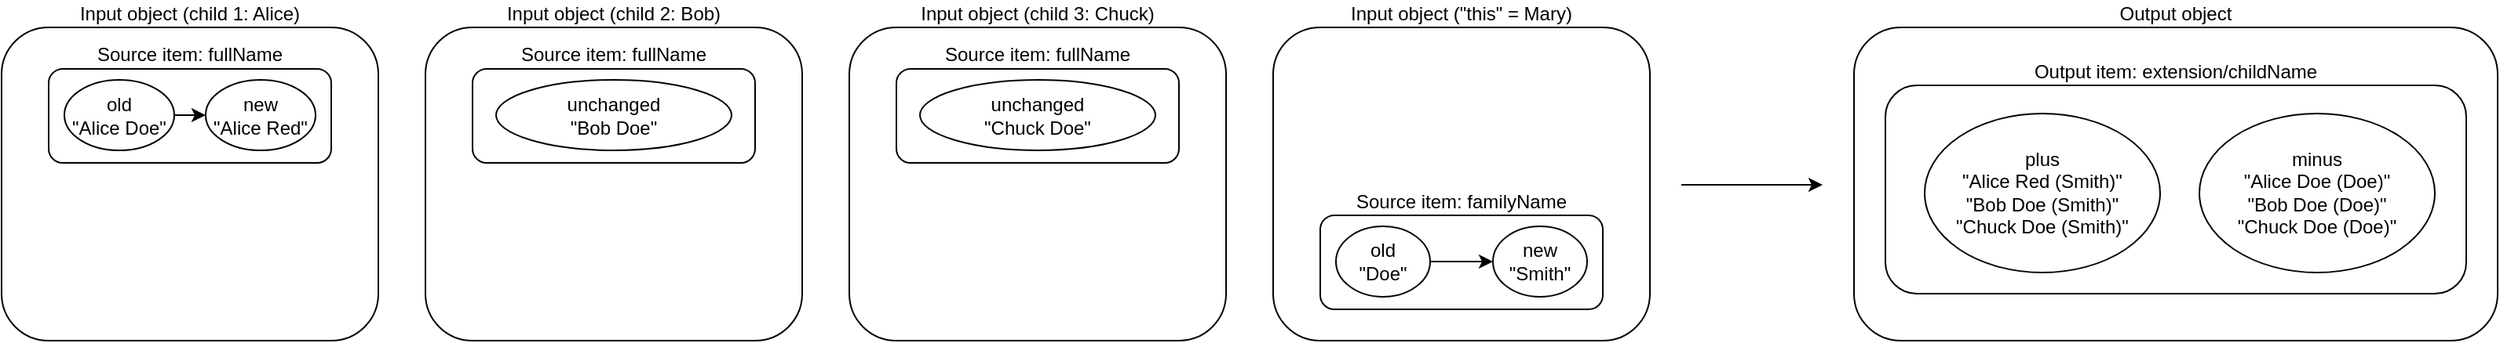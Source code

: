<mxfile version="13.2.2" type="device"><diagram id="YCOg6omnFBf0Z2jtZBf2" name="Page-1"><mxGraphModel dx="2062" dy="1182" grid="1" gridSize="10" guides="1" tooltips="1" connect="1" arrows="1" fold="1" page="1" pageScale="1" pageWidth="827" pageHeight="1169" math="0" shadow="0"><root><mxCell id="0"/><mxCell id="1" parent="0"/><mxCell id="5KRt6ZqHlSnUy4kQ7QpA-35" style="edgeStyle=orthogonalEdgeStyle;rounded=0;orthogonalLoop=1;jettySize=auto;html=1;" parent="1" edge="1"><mxGeometry relative="1" as="geometry"><mxPoint x="1080" y="334" as="sourcePoint"/><mxPoint x="1170" y="334" as="targetPoint"/></mxGeometry></mxCell><mxCell id="5KRt6ZqHlSnUy4kQ7QpA-1" value="Input object (&quot;this&quot; = Mary)" style="rounded=1;whiteSpace=wrap;html=1;labelPosition=center;verticalLabelPosition=top;align=center;verticalAlign=bottom;" parent="1" vertex="1"><mxGeometry x="820" y="233.5" width="240" height="200" as="geometry"/></mxCell><mxCell id="5KRt6ZqHlSnUy4kQ7QpA-2" value="Source item: familyName" style="rounded=1;whiteSpace=wrap;html=1;labelPosition=center;verticalLabelPosition=top;align=center;verticalAlign=bottom;" parent="1" vertex="1"><mxGeometry x="850" y="353.5" width="180" height="60" as="geometry"/></mxCell><mxCell id="5KRt6ZqHlSnUy4kQ7QpA-5" style="edgeStyle=orthogonalEdgeStyle;rounded=0;orthogonalLoop=1;jettySize=auto;html=1;exitX=1;exitY=0.5;exitDx=0;exitDy=0;entryX=0;entryY=0.5;entryDx=0;entryDy=0;" parent="1" source="5KRt6ZqHlSnUy4kQ7QpA-3" target="5KRt6ZqHlSnUy4kQ7QpA-4" edge="1"><mxGeometry relative="1" as="geometry"/></mxCell><mxCell id="5KRt6ZqHlSnUy4kQ7QpA-3" value="old&lt;br&gt;&quot;Doe&quot;" style="ellipse;whiteSpace=wrap;html=1;" parent="1" vertex="1"><mxGeometry x="860" y="360.5" width="60" height="45" as="geometry"/></mxCell><mxCell id="5KRt6ZqHlSnUy4kQ7QpA-4" value="new&lt;br&gt;&quot;Smith&quot;" style="ellipse;whiteSpace=wrap;html=1;" parent="1" vertex="1"><mxGeometry x="960" y="360.5" width="60" height="45" as="geometry"/></mxCell><mxCell id="5KRt6ZqHlSnUy4kQ7QpA-17" value="Output object" style="rounded=1;whiteSpace=wrap;html=1;labelPosition=center;verticalLabelPosition=top;align=center;verticalAlign=bottom;" parent="1" vertex="1"><mxGeometry x="1190" y="233.5" width="410" height="200" as="geometry"/></mxCell><mxCell id="5KRt6ZqHlSnUy4kQ7QpA-22" value="Output item: extension/childName" style="rounded=1;whiteSpace=wrap;html=1;labelPosition=center;verticalLabelPosition=top;align=center;verticalAlign=bottom;" parent="1" vertex="1"><mxGeometry x="1210" y="270.5" width="370" height="133" as="geometry"/></mxCell><mxCell id="5KRt6ZqHlSnUy4kQ7QpA-24" value="plus&lt;br&gt;&quot;Alice Red (Smith)&quot;&lt;br&gt;&quot;Bob Doe (Smith)&quot;&lt;br&gt;&quot;Chuck Doe (Smith)&quot;" style="ellipse;whiteSpace=wrap;html=1;" parent="1" vertex="1"><mxGeometry x="1235" y="288.5" width="150" height="101.5" as="geometry"/></mxCell><mxCell id="5KRt6ZqHlSnUy4kQ7QpA-33" value="minus&lt;br&gt;&quot;Alice Doe (Doe)&quot;&lt;br&gt;&quot;Bob Doe (Doe)&quot;&lt;br&gt;&quot;Chuck Doe (Doe)&quot;" style="ellipse;whiteSpace=wrap;html=1;" parent="1" vertex="1"><mxGeometry x="1410" y="288.5" width="150" height="101.5" as="geometry"/></mxCell><mxCell id="i6TCRWxu2Kh-DtoXuaqy-3" value="Input object (child 1: Alice)" style="rounded=1;whiteSpace=wrap;html=1;labelPosition=center;verticalLabelPosition=top;align=center;verticalAlign=bottom;" parent="1" vertex="1"><mxGeometry x="10" y="233.5" width="240" height="200" as="geometry"/></mxCell><mxCell id="i6TCRWxu2Kh-DtoXuaqy-4" value="Source item: fullName" style="rounded=1;whiteSpace=wrap;html=1;labelPosition=center;verticalLabelPosition=top;align=center;verticalAlign=bottom;" parent="1" vertex="1"><mxGeometry x="40" y="260" width="180" height="60" as="geometry"/></mxCell><mxCell id="i6TCRWxu2Kh-DtoXuaqy-5" style="edgeStyle=orthogonalEdgeStyle;rounded=0;orthogonalLoop=1;jettySize=auto;html=1;exitX=1;exitY=0.5;exitDx=0;exitDy=0;entryX=0;entryY=0.5;entryDx=0;entryDy=0;" parent="1" source="i6TCRWxu2Kh-DtoXuaqy-6" target="i6TCRWxu2Kh-DtoXuaqy-7" edge="1"><mxGeometry relative="1" as="geometry"/></mxCell><mxCell id="i6TCRWxu2Kh-DtoXuaqy-6" value="old&lt;br&gt;&quot;Alice Doe&quot;" style="ellipse;whiteSpace=wrap;html=1;" parent="1" vertex="1"><mxGeometry x="50" y="267" width="70" height="45" as="geometry"/></mxCell><mxCell id="i6TCRWxu2Kh-DtoXuaqy-7" value="new&lt;br&gt;&quot;Alice Red&quot;" style="ellipse;whiteSpace=wrap;html=1;" parent="1" vertex="1"><mxGeometry x="140" y="267" width="70" height="45" as="geometry"/></mxCell><mxCell id="i6TCRWxu2Kh-DtoXuaqy-8" value="Input object (child 2: Bob)" style="rounded=1;whiteSpace=wrap;html=1;labelPosition=center;verticalLabelPosition=top;align=center;verticalAlign=bottom;" parent="1" vertex="1"><mxGeometry x="280" y="233.5" width="240" height="200" as="geometry"/></mxCell><mxCell id="i6TCRWxu2Kh-DtoXuaqy-9" value="Source item: fullName" style="rounded=1;whiteSpace=wrap;html=1;labelPosition=center;verticalLabelPosition=top;align=center;verticalAlign=bottom;" parent="1" vertex="1"><mxGeometry x="310" y="260" width="180" height="60" as="geometry"/></mxCell><mxCell id="i6TCRWxu2Kh-DtoXuaqy-13" value="unchanged&lt;br&gt;&quot;Bob Doe&quot;" style="ellipse;whiteSpace=wrap;html=1;" parent="1" vertex="1"><mxGeometry x="325" y="267" width="150" height="45" as="geometry"/></mxCell><mxCell id="i6TCRWxu2Kh-DtoXuaqy-14" value="Input object (child 3: Chuck)" style="rounded=1;whiteSpace=wrap;html=1;labelPosition=center;verticalLabelPosition=top;align=center;verticalAlign=bottom;" parent="1" vertex="1"><mxGeometry x="550" y="233.5" width="240" height="200" as="geometry"/></mxCell><mxCell id="i6TCRWxu2Kh-DtoXuaqy-15" value="Source item: fullName" style="rounded=1;whiteSpace=wrap;html=1;labelPosition=center;verticalLabelPosition=top;align=center;verticalAlign=bottom;" parent="1" vertex="1"><mxGeometry x="580" y="260" width="180" height="60" as="geometry"/></mxCell><mxCell id="i6TCRWxu2Kh-DtoXuaqy-16" value="unchanged&lt;br&gt;&quot;Chuck Doe&quot;" style="ellipse;whiteSpace=wrap;html=1;" parent="1" vertex="1"><mxGeometry x="595" y="267" width="150" height="45" as="geometry"/></mxCell></root></mxGraphModel></diagram></mxfile>